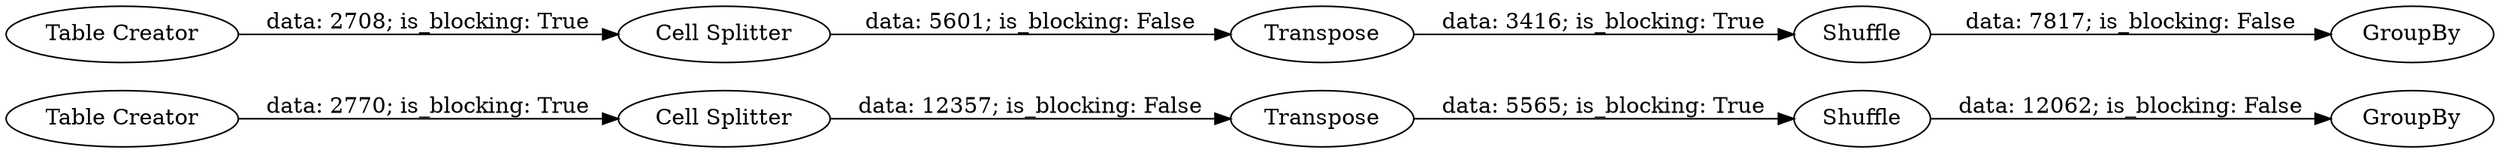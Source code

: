 digraph {
	"-6758116672938194708_9" [label=Shuffle]
	"-6758116672938194708_7" [label="Cell Splitter"]
	"-6758116672938194708_4" [label=Shuffle]
	"-6758116672938194708_6" [label="Table Creator"]
	"-6758116672938194708_5" [label=GroupBy]
	"-6758116672938194708_8" [label=Transpose]
	"-6758116672938194708_10" [label=GroupBy]
	"-6758116672938194708_2" [label="Cell Splitter"]
	"-6758116672938194708_3" [label=Transpose]
	"-6758116672938194708_1" [label="Table Creator"]
	"-6758116672938194708_3" -> "-6758116672938194708_4" [label="data: 3416; is_blocking: True"]
	"-6758116672938194708_2" -> "-6758116672938194708_3" [label="data: 5601; is_blocking: False"]
	"-6758116672938194708_8" -> "-6758116672938194708_9" [label="data: 5565; is_blocking: True"]
	"-6758116672938194708_4" -> "-6758116672938194708_5" [label="data: 7817; is_blocking: False"]
	"-6758116672938194708_1" -> "-6758116672938194708_2" [label="data: 2708; is_blocking: True"]
	"-6758116672938194708_9" -> "-6758116672938194708_10" [label="data: 12062; is_blocking: False"]
	"-6758116672938194708_6" -> "-6758116672938194708_7" [label="data: 2770; is_blocking: True"]
	"-6758116672938194708_7" -> "-6758116672938194708_8" [label="data: 12357; is_blocking: False"]
	rankdir=LR
}
